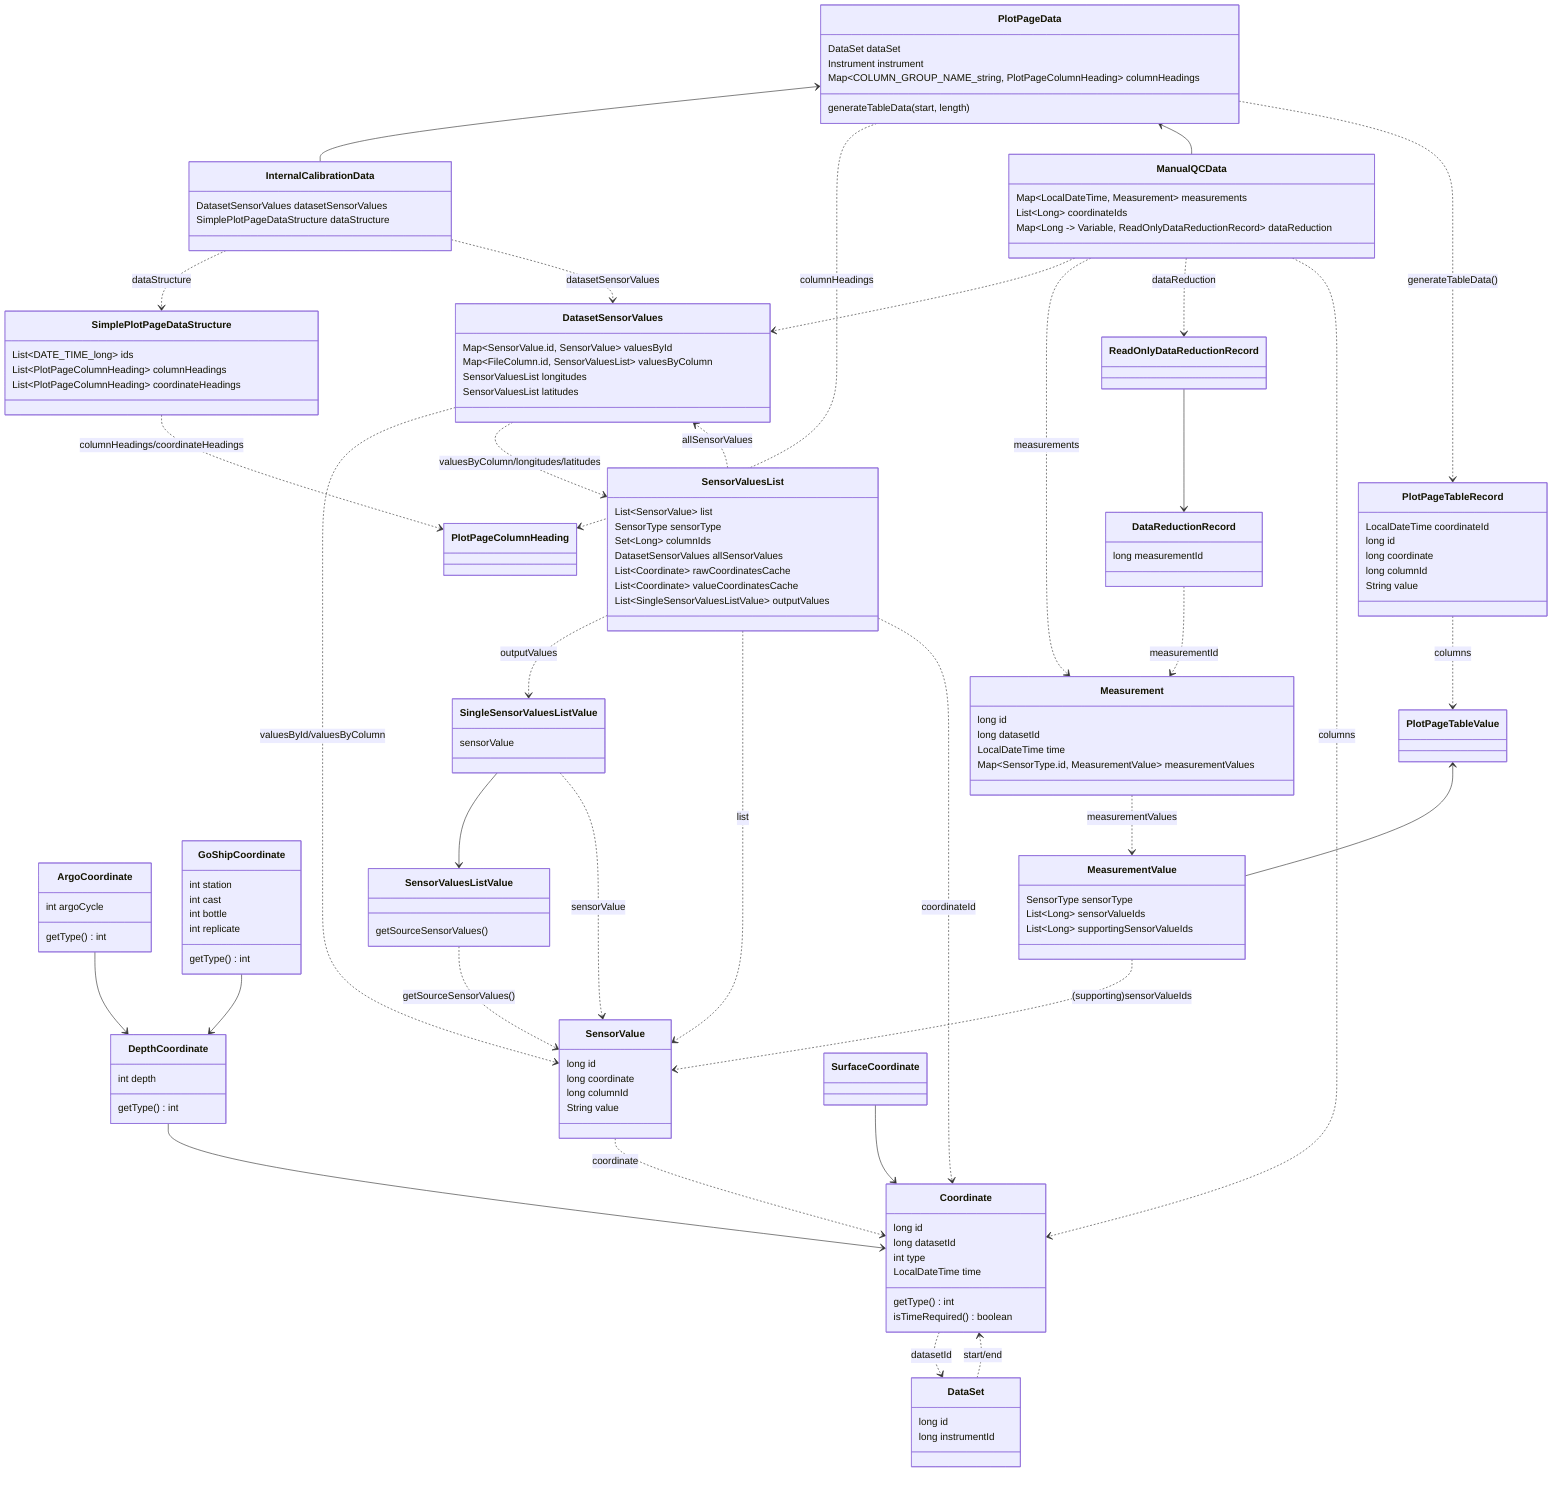 classDiagram
    class ArgoCoordinate {
        int argoCycle
        getType() int
    }

    class Coordinate {
        long id
        long datasetId
        int type
        LocalDateTime time
        getType() int
        isTimeRequired() boolean
    }

    class DataSet {
        long id
        long instrumentId
    }
    
    class DepthCoordinate {
        int depth
        getType() int
    }

    class DataReductionRecord {
        long measurementId
    }

    class DatasetSensorValues {
        Map~SensorValue.id, SensorValue~ valuesById
        Map~FileColumn.id, SensorValuesList~ valuesByColumn
        SensorValuesList longitudes
        SensorValuesList latitudes
    }

    class GoShipCoordinate {
        int station
        int cast
        int bottle
        int replicate
        getType() int
    }

    class InternalCalibrationData {
        DatasetSensorValues datasetSensorValues
        SimplePlotPageDataStructure dataStructure
    }
    
    class ManualQCData {
        Map~LocalDateTime, Measurement~ measurements
        List~Long~ coordinateIds
        Map~Long -> Variable, ReadOnlyDataReductionRecord~ dataReduction
    }

    class Measurement {
        long id
        long datasetId
        LocalDateTime time
        Map~SensorType.id, MeasurementValue~ measurementValues
    }

    class MeasurementValue {
        SensorType sensorType
        List~Long~ sensorValueIds
        List~Long~ supportingSensorValueIds
    }

    class PlotPageData {
        DataSet dataSet
        Instrument instrument
        Map~COLUMN_GROUP_NAME_string, PlotPageColumnHeading~ columnHeadings
        generateTableData(start, length)
    }

    class PlotPageTableRecord {
        LocalDateTime coordinateId
        long id
        long coordinate
        long columnId
        String value
    }

    class SensorValue {
        long id
        long coordinate
        long columnId
        String value
    }

    class SensorValuesList {
        List~SensorValue~ list
        SensorType sensorType
        Set~Long~ columnIds
        DatasetSensorValues allSensorValues
        List~Coordinate~ rawCoordinatesCache
        List~Coordinate~ valueCoordinatesCache
        List~SingleSensorValuesListValue~ outputValues
    }

    class SensorValuesListValue {
        getSourceSensorValues()
    }

    class SingleSensorValuesListValue {
        sensorValue
    }

    class SimplePlotPageDataStructure {
        List~DATE_TIME_long~ ids
        List~PlotPageColumnHeading~ columnHeadings
        List~PlotPageColumnHeading~ coordinateHeadings
    }


PlotPageData <-- InternalCalibrationData
InternalCalibrationData ..> SimplePlotPageDataStructure : dataStructure
InternalCalibrationData ..> DatasetSensorValues : datasetSensorValues
SimplePlotPageDataStructure ..> PlotPageColumnHeading : columnHeadings/coordinateHeadings
PlotPageData ..> PlotPageColumnHeading : columnHeadings
PlotPageData <-- ManualQCData
ManualQCData ..> DatasetSensorValues

DatasetSensorValues ..> SensorValue : valuesById/valuesByColumn
DatasetSensorValues ..> SensorValuesList : valuesByColumn/longitudes/latitudes
SensorValuesList ..> DatasetSensorValues : allSensorValues

SingleSensorValuesListValue --> SensorValuesListValue
SingleSensorValuesListValue ..> SensorValue : sensorValue

SensorValuesList ..> SingleSensorValuesListValue : outputValues
SensorValuesListValue ..> SensorValue : getSourceSensorValues()
SensorValuesList ..> SensorValue : list

SensorValue ..> Coordinate : coordinate

ManualQCData ..> Measurement : measurements
ManualQCData ..> ReadOnlyDataReductionRecord : dataReduction
ReadOnlyDataReductionRecord --> DataReductionRecord
DataReductionRecord ..> Measurement : measurementId

Measurement ..> MeasurementValue : measurementValues

PlotPageData ..> PlotPageTableRecord : generateTableData()
PlotPageTableRecord ..> PlotPageTableValue : columns
PlotPageTableValue <-- MeasurementValue
MeasurementValue ..> SensorValue : (supporting)sensorValueIds


ManualQCData ..> Coordinate : columns
SensorValuesList ..> Coordinate : coordinateId

ArgoCoordinate --> DepthCoordinate
GoShipCoordinate --> DepthCoordinate
DepthCoordinate --> Coordinate
SurfaceCoordinate --> Coordinate

Coordinate ..> DataSet : datasetId
DataSet ..> Coordinate : start/end

%% note for SensorValuesListValue "Times for surface coordinates. Coordinate for others. Not sure how this will work yet"
%% note for Coordinate "Type solidly linked to class, but a getType method with psf constants is probably best"